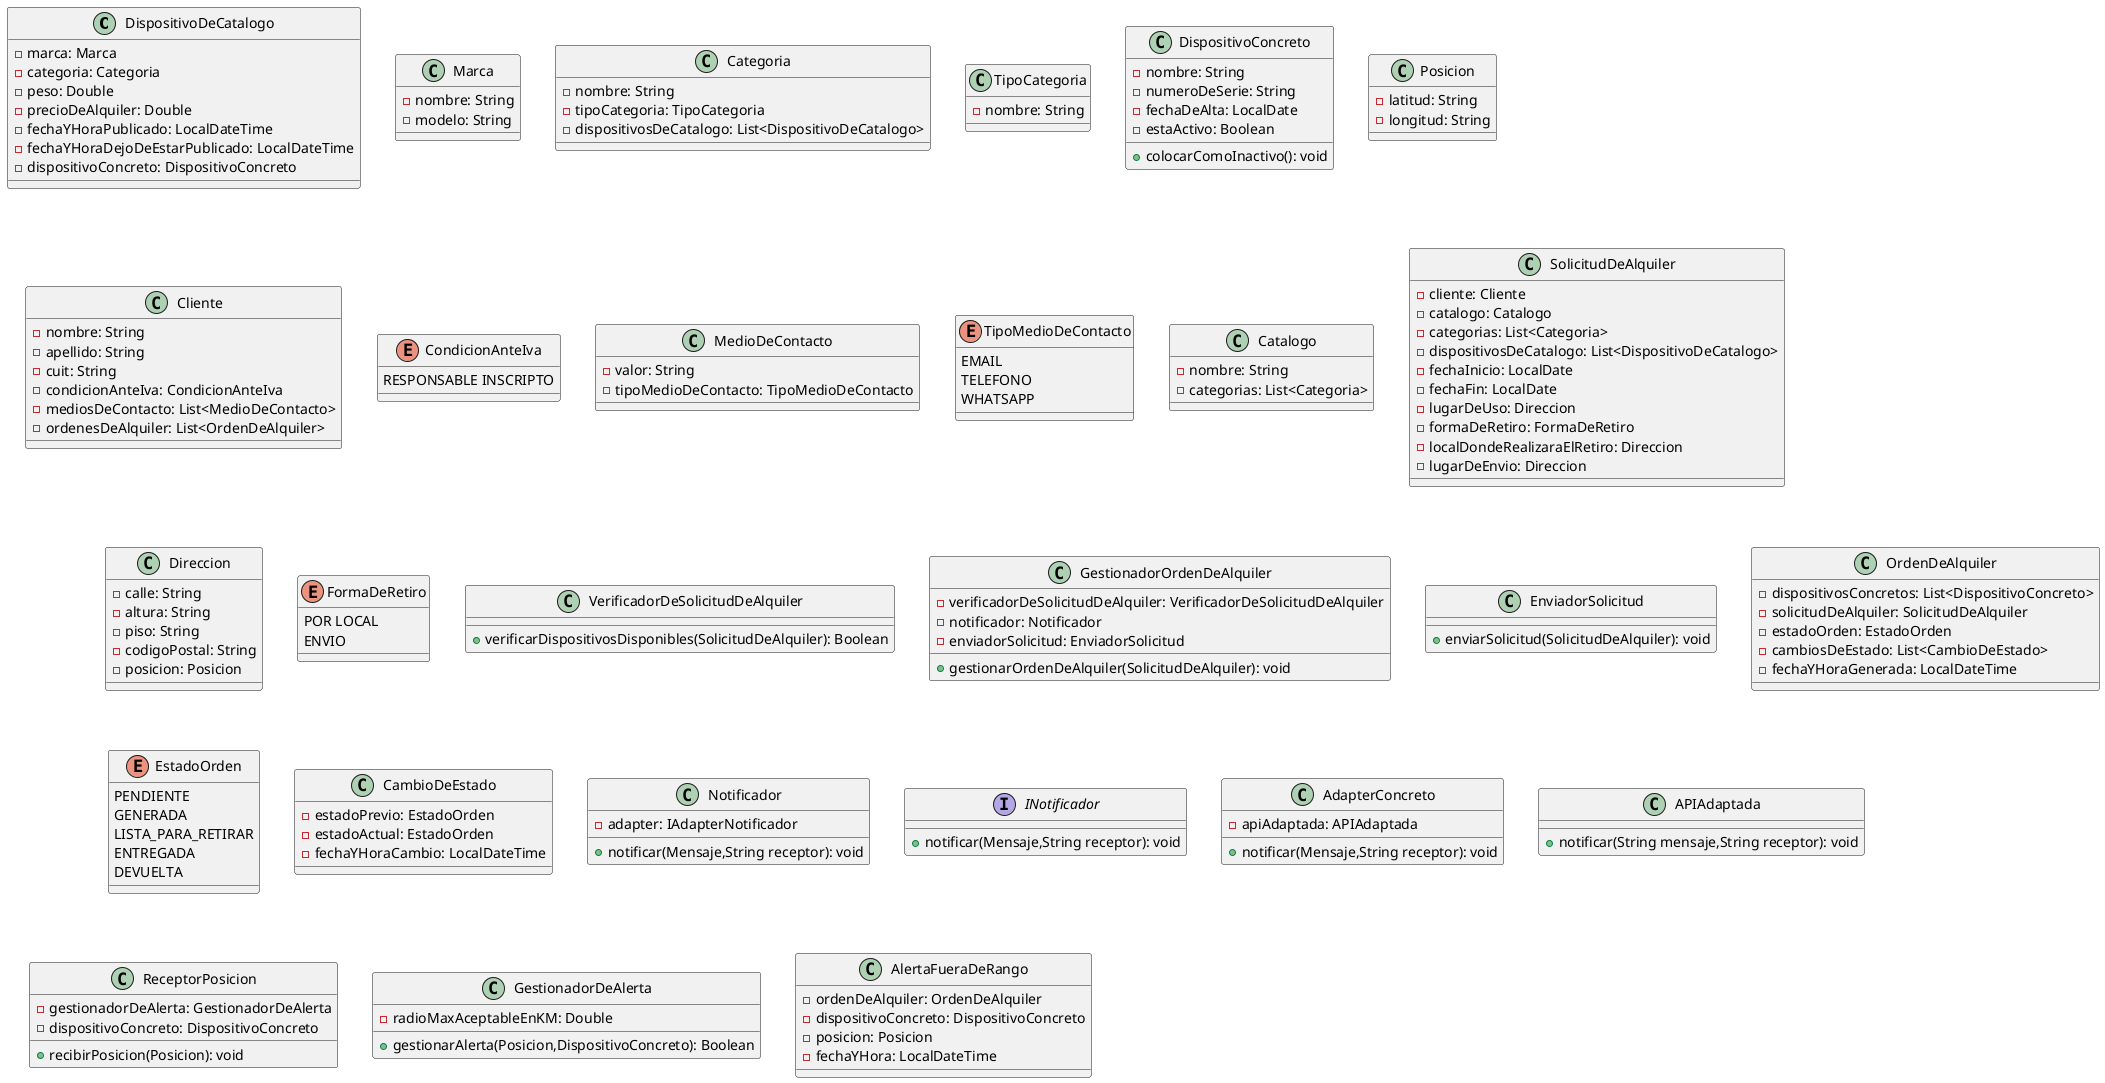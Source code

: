 @startuml

class DispositivoDeCatalogo{
 -marca: Marca
 -categoria: Categoria
 -peso: Double
 -precioDeAlquiler: Double
 -fechaYHoraPublicado: LocalDateTime
 -fechaYHoraDejoDeEstarPublicado: LocalDateTime
 -dispositivoConcreto: DispositivoConcreto
}

class Marca{
 -nombre: String
 -modelo: String
}

class Categoria{
 -nombre: String
 -tipoCategoria: TipoCategoria
 -dispositivosDeCatalogo: List<DispositivoDeCatalogo>
}

class TipoCategoria{
 -nombre: String
}

class DispositivoConcreto{
 -nombre: String
 -numeroDeSerie: String
 -fechaDeAlta: LocalDate
 -estaActivo: Boolean
 +colocarComoInactivo(): void
}

class Posicion{
 -latitud: String
 -longitud: String
}

class Cliente{
 -nombre: String
 -apellido: String
 -cuit: String
 -condicionAnteIva: CondicionAnteIva
 -mediosDeContacto: List<MedioDeContacto>
 -ordenesDeAlquiler: List<OrdenDeAlquiler>
}

enum CondicionAnteIva{
 RESPONSABLE INSCRIPTO
}

class MedioDeContacto{
 -valor: String
 -tipoMedioDeContacto: TipoMedioDeContacto
}

enum TipoMedioDeContacto{
 EMAIL
 TELEFONO
 WHATSAPP
}

class Catalogo{
 -nombre: String
 -categorias: List<Categoria>
}

class SolicitudDeAlquiler{
 -cliente: Cliente
 -catalogo: Catalogo
 -categorias: List<Categoria>
 -dispositivosDeCatalogo: List<DispositivoDeCatalogo>
 -fechaInicio: LocalDate
 -fechaFin: LocalDate
 -lugarDeUso: Direccion
 -formaDeRetiro: FormaDeRetiro
 -localDondeRealizaraElRetiro: Direccion
 -lugarDeEnvio: Direccion
}

class Direccion{
 -calle: String
 -altura: String
 -piso: String
 -codigoPostal: String
 -posicion: Posicion
}

enum FormaDeRetiro{
 POR LOCAL
 ENVIO
}

class VerificadorDeSolicitudDeAlquiler{
 +verificarDispositivosDisponibles(SolicitudDeAlquiler): Boolean
}

class GestionadorOrdenDeAlquiler{
 -verificadorDeSolicitudDeAlquiler: VerificadorDeSolicitudDeAlquiler
 -notificador: Notificador
 -enviadorSolicitud: EnviadorSolicitud
 +gestionarOrdenDeAlquiler(SolicitudDeAlquiler): void
}

class EnviadorSolicitud{
 +enviarSolicitud(SolicitudDeAlquiler): void
}

class OrdenDeAlquiler{
 -dispositivosConcretos: List<DispositivoConcreto>
 -solicitudDeAlquiler: SolicitudDeAlquiler
 -estadoOrden: EstadoOrden
 -cambiosDeEstado: List<CambioDeEstado>
 -fechaYHoraGenerada: LocalDateTime
}

enum EstadoOrden{
 PENDIENTE
 GENERADA
 LISTA_PARA_RETIRAR
 ENTREGADA
 DEVUELTA
}

class CambioDeEstado{
 -estadoPrevio: EstadoOrden
 -estadoActual: EstadoOrden
 -fechaYHoraCambio: LocalDateTime
}

class Notificador{
 -adapter: IAdapterNotificador
 +notificar(Mensaje,String receptor): void
}

interface INotificador{
 +notificar(Mensaje,String receptor): void
}

class AdapterConcreto{
 -apiAdaptada: APIAdaptada
 +notificar(Mensaje,String receptor): void
}

class APIAdaptada{
 +notificar(String mensaje,String receptor): void
}

class ReceptorPosicion{
 -gestionadorDeAlerta: GestionadorDeAlerta
 -dispositivoConcreto: DispositivoConcreto
 +recibirPosicion(Posicion): void
}

class GestionadorDeAlerta{
 -radioMaxAceptableEnKM: Double
 +gestionarAlerta(Posicion,DispositivoConcreto): Boolean
}

class AlertaFueraDeRango{
 -ordenDeAlquiler: OrdenDeAlquiler
 -dispositivoConcreto: DispositivoConcreto
 -posicion: Posicion
 -fechaYHora: LocalDateTime
}

@enduml
